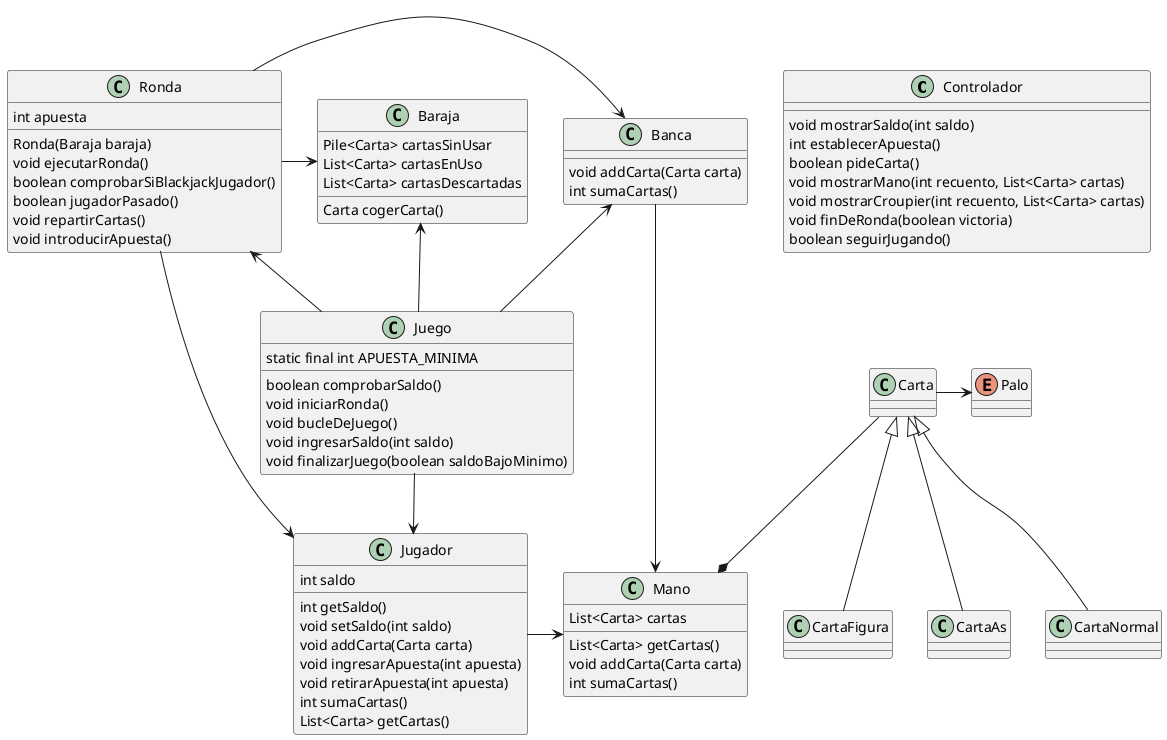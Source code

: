 @startuml Modelo

class Controlador {

    void mostrarSaldo(int saldo)
    int establecerApuesta()
    boolean pideCarta()
    void mostrarMano(int recuento, List<Carta> cartas)
    void mostrarCroupier(int recuento, List<Carta> cartas)
    void finDeRonda(boolean victoria)
    boolean seguirJugando()

}
class Juego {

    static final int APUESTA_MINIMA
    boolean comprobarSaldo()
    void iniciarRonda()
    void bucleDeJuego()
    void ingresarSaldo(int saldo)
    void finalizarJuego(boolean saldoBajoMinimo)

}
class Jugador{
    
    int saldo
    int getSaldo()
    void setSaldo(int saldo)
    void addCarta(Carta carta)
    void ingresarApuesta(int apuesta)
    void retirarApuesta(int apuesta)
    int sumaCartas()
    List<Carta> getCartas()

}
class Banca{

    void addCarta(Carta carta)
    int sumaCartas()

}
class Baraja{

    Pile<Carta> cartasSinUsar
    List<Carta> cartasEnUso
    List<Carta> cartasDescartadas
    Carta cogerCarta()

}
class Mano{

    List<Carta> cartas
    List<Carta> getCartas()
    void addCarta(Carta carta)
    int sumaCartas()

}
class Carta
enum Palo
class CartaAs extends Carta
class CartaNormal extends Carta
class CartaFigura extends Carta
class Ronda{

    int apuesta
    Ronda(Baraja baraja)
    void ejecutarRonda()
    boolean comprobarSiBlackjackJugador()
    boolean jugadorPasado()
    void repartirCartas()
    void introducirApuesta()

}



Juego --> Jugador
Juego -up-> Banca
Juego -up-> Baraja
Ronda <- Juego
Ronda -> Jugador
Ronda -> Baraja
Ronda -> Banca
Jugador -> Mano
Banca -> Mano
Carta --* Mano
Carta -> Palo

@enduml